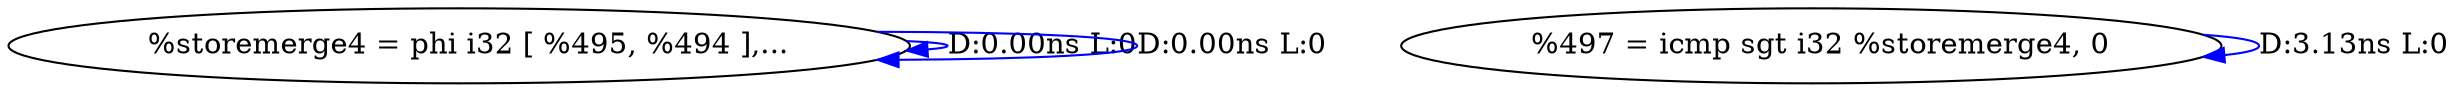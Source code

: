 digraph {
Node0x2d36f80[label="  %storemerge4 = phi i32 [ %495, %494 ],..."];
Node0x2d36f80 -> Node0x2d36f80[label="D:0.00ns L:0",color=blue];
Node0x2d36f80 -> Node0x2d36f80[label="D:0.00ns L:0",color=blue];
Node0x2d37140[label="  %497 = icmp sgt i32 %storemerge4, 0"];
Node0x2d37140 -> Node0x2d37140[label="D:3.13ns L:0",color=blue];
}
